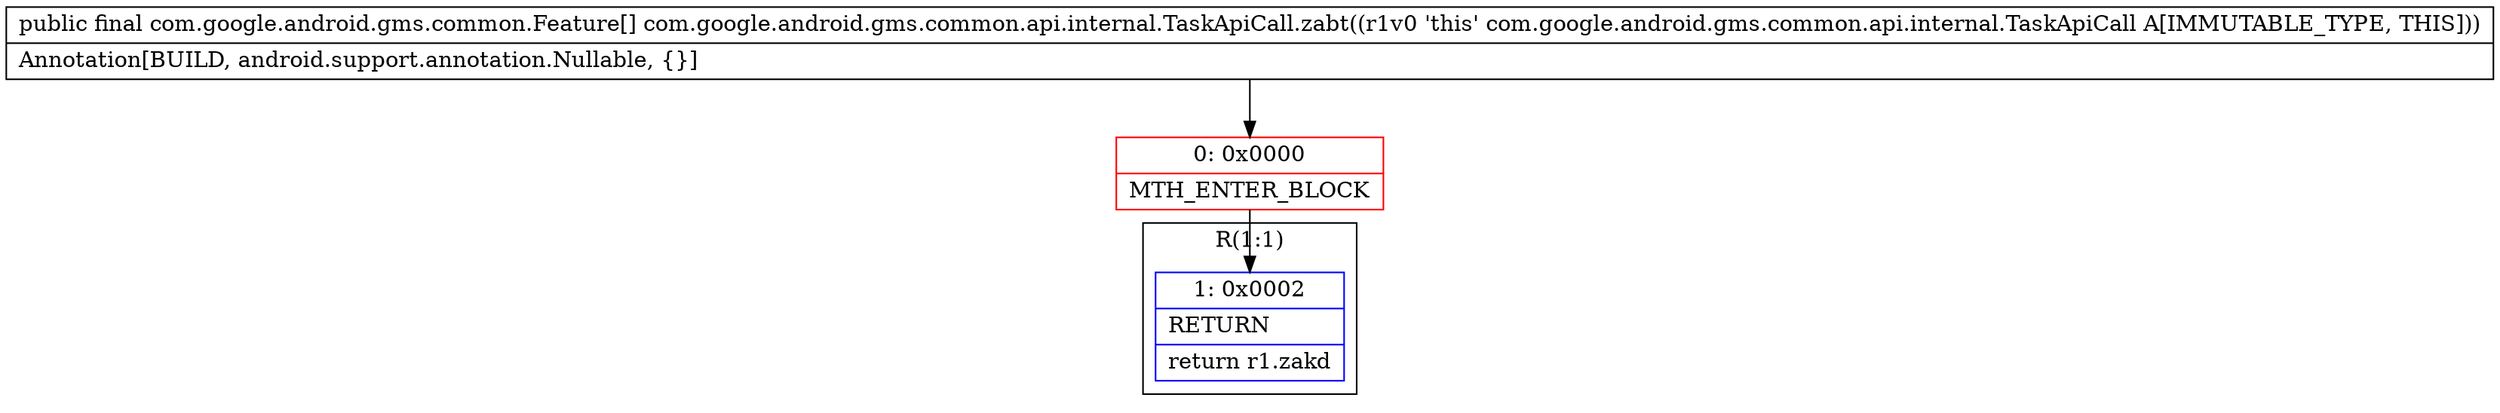 digraph "CFG forcom.google.android.gms.common.api.internal.TaskApiCall.zabt()[Lcom\/google\/android\/gms\/common\/Feature;" {
subgraph cluster_Region_481554207 {
label = "R(1:1)";
node [shape=record,color=blue];
Node_1 [shape=record,label="{1\:\ 0x0002|RETURN\l|return r1.zakd\l}"];
}
Node_0 [shape=record,color=red,label="{0\:\ 0x0000|MTH_ENTER_BLOCK\l}"];
MethodNode[shape=record,label="{public final com.google.android.gms.common.Feature[] com.google.android.gms.common.api.internal.TaskApiCall.zabt((r1v0 'this' com.google.android.gms.common.api.internal.TaskApiCall A[IMMUTABLE_TYPE, THIS]))  | Annotation[BUILD, android.support.annotation.Nullable, \{\}]\l}"];
MethodNode -> Node_0;
Node_0 -> Node_1;
}

